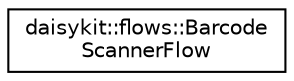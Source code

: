 digraph "Graphical Class Hierarchy"
{
 // LATEX_PDF_SIZE
  edge [fontname="Helvetica",fontsize="10",labelfontname="Helvetica",labelfontsize="10"];
  node [fontname="Helvetica",fontsize="10",shape=record];
  rankdir="LR";
  Node0 [label="daisykit::flows::Barcode\lScannerFlow",height=0.2,width=0.4,color="black", fillcolor="white", style="filled",URL="$classdaisykit_1_1flows_1_1BarcodeScannerFlow.html",tooltip=" "];
}
